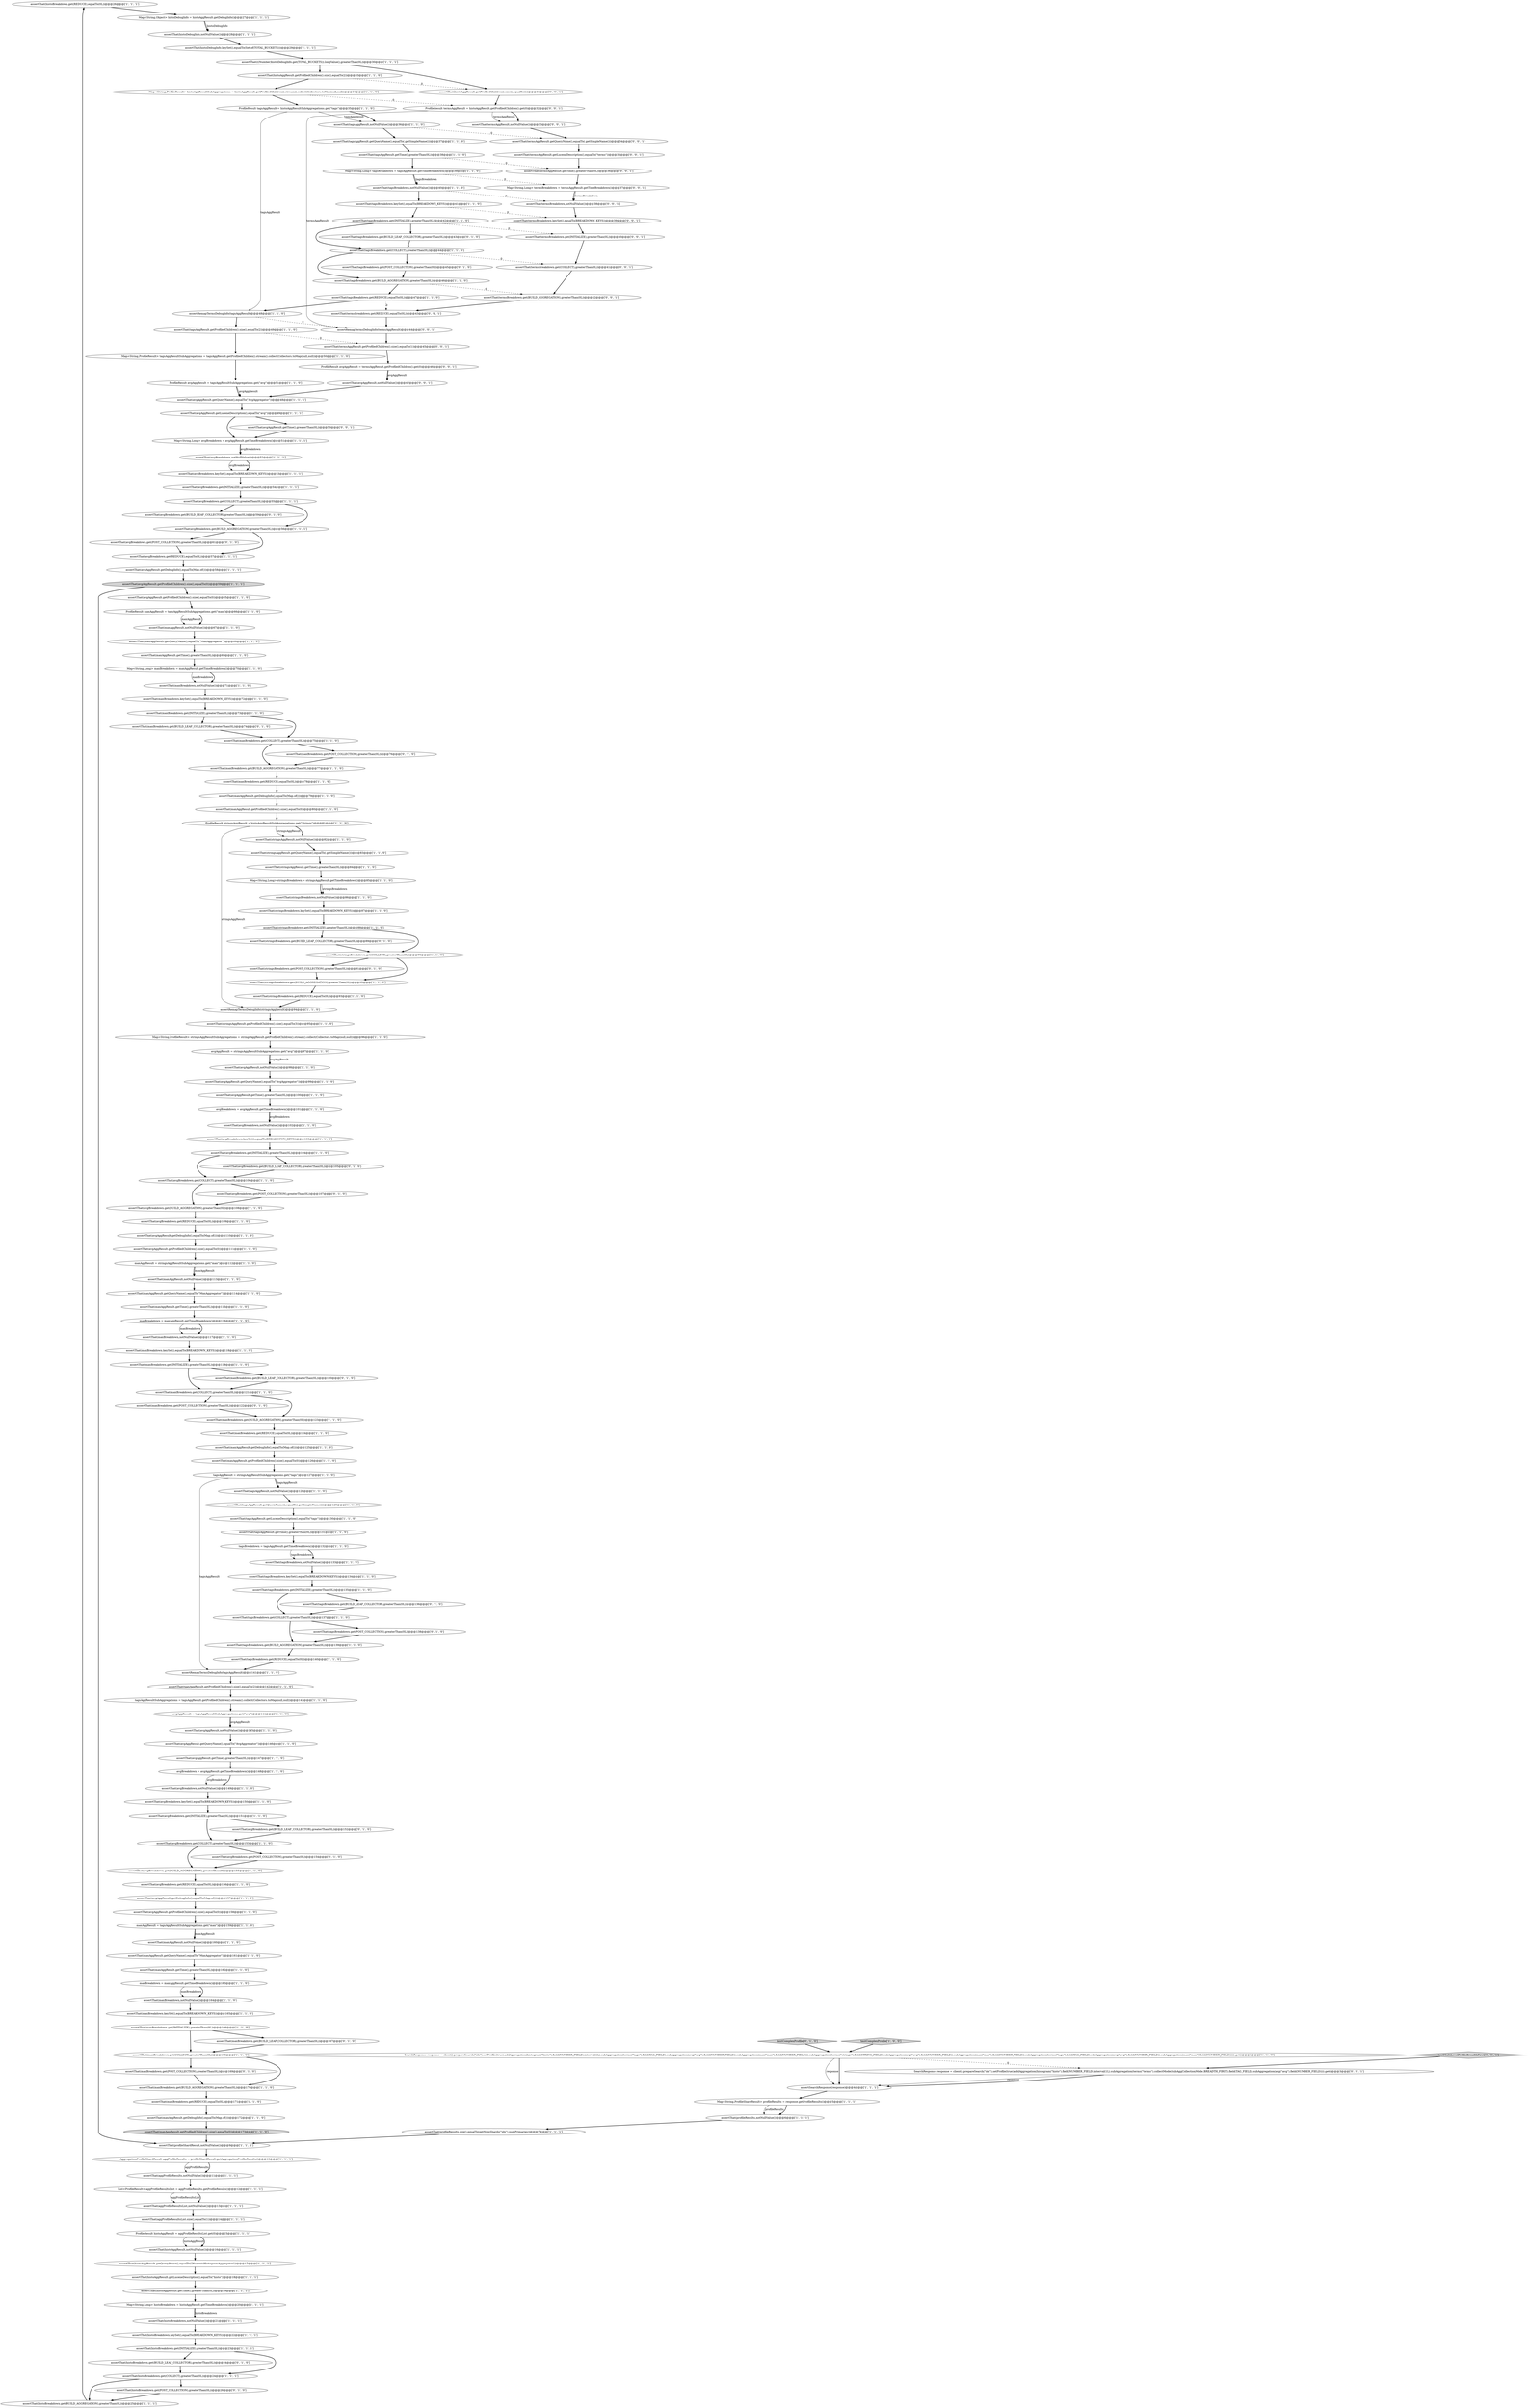 digraph {
63 [style = filled, label = "assertThat(histoBreakdown.get(REDUCE),equalTo(0L))@@@26@@@['1', '1', '1']", fillcolor = white, shape = ellipse image = "AAA0AAABBB1BBB"];
152 [style = filled, label = "assertThat(avgBreakdown.get(BUILD_LEAF_COLLECTOR),greaterThan(0L))@@@59@@@['0', '1', '0']", fillcolor = white, shape = ellipse image = "AAA1AAABBB2BBB"];
180 [style = filled, label = "testMultiLevelProfileBreadthFirst['0', '0', '1']", fillcolor = lightgray, shape = diamond image = "AAA0AAABBB3BBB"];
166 [style = filled, label = "assertThat(avgBreakdown.get(POST_COLLECTION),greaterThan(0L))@@@107@@@['0', '1', '0']", fillcolor = white, shape = ellipse image = "AAA1AAABBB2BBB"];
153 [style = filled, label = "assertThat(maxBreakdown.get(BUILD_LEAF_COLLECTOR),greaterThan(0L))@@@167@@@['0', '1', '0']", fillcolor = white, shape = ellipse image = "AAA1AAABBB2BBB"];
141 [style = filled, label = "assertThat(tagsBreakdown.get(INITIALIZE),greaterThan(0L))@@@42@@@['1', '1', '0']", fillcolor = white, shape = ellipse image = "AAA0AAABBB1BBB"];
133 [style = filled, label = "assertThat(tagsAggResult.getTime(),greaterThan(0L))@@@131@@@['1', '1', '0']", fillcolor = white, shape = ellipse image = "AAA0AAABBB1BBB"];
34 [style = filled, label = "assertThat(aggProfileResultsList.size(),equalTo(1))@@@14@@@['1', '1', '1']", fillcolor = white, shape = ellipse image = "AAA0AAABBB1BBB"];
47 [style = filled, label = "assertThat(maxBreakdown.get(COLLECT),greaterThan(0L))@@@121@@@['1', '1', '0']", fillcolor = white, shape = ellipse image = "AAA0AAABBB1BBB"];
167 [style = filled, label = "assertThat(avgBreakdown.get(BUILD_LEAF_COLLECTOR),greaterThan(0L))@@@105@@@['0', '1', '0']", fillcolor = white, shape = ellipse image = "AAA1AAABBB2BBB"];
170 [style = filled, label = "assertThat(tagsBreakdown.get(BUILD_LEAF_COLLECTOR),greaterThan(0L))@@@43@@@['0', '1', '0']", fillcolor = white, shape = ellipse image = "AAA1AAABBB2BBB"];
148 [style = filled, label = "maxBreakdown = maxAggResult.getTimeBreakdown()@@@163@@@['1', '1', '0']", fillcolor = white, shape = ellipse image = "AAA0AAABBB1BBB"];
76 [style = filled, label = "assertThat(maxAggResult.getDebugInfo(),equalTo(Map.of()))@@@79@@@['1', '1', '0']", fillcolor = white, shape = ellipse image = "AAA0AAABBB1BBB"];
191 [style = filled, label = "SearchResponse response = client().prepareSearch(\"idx\").setProfile(true).addAggregation(histogram(\"histo\").field(NUMBER_FIELD).interval(1L).subAggregation(terms(\"terms\").collectMode(SubAggCollectionMode.BREADTH_FIRST).field(TAG_FIELD).subAggregation(avg(\"avg\").field(NUMBER_FIELD)))).get()@@@3@@@['0', '0', '1']", fillcolor = white, shape = ellipse image = "AAA0AAABBB3BBB"];
87 [style = filled, label = "assertThat(avgBreakdown.keySet(),equalTo(BREAKDOWN_KEYS))@@@103@@@['1', '1', '0']", fillcolor = white, shape = ellipse image = "AAA0AAABBB1BBB"];
150 [style = filled, label = "assertThat(histoAggResult.getLuceneDescription(),equalTo(\"histo\"))@@@18@@@['1', '1', '1']", fillcolor = white, shape = ellipse image = "AAA0AAABBB1BBB"];
27 [style = filled, label = "assertThat(maxBreakdown.get(INITIALIZE),greaterThan(0L))@@@166@@@['1', '1', '0']", fillcolor = white, shape = ellipse image = "AAA0AAABBB1BBB"];
32 [style = filled, label = "assertThat(histoAggResult.getTime(),greaterThan(0L))@@@19@@@['1', '1', '1']", fillcolor = white, shape = ellipse image = "AAA0AAABBB1BBB"];
155 [style = filled, label = "assertThat(avgBreakdown.get(POST_COLLECTION),greaterThan(0L))@@@154@@@['0', '1', '0']", fillcolor = white, shape = ellipse image = "AAA1AAABBB2BBB"];
154 [style = filled, label = "assertThat(maxBreakdown.get(BUILD_LEAF_COLLECTOR),greaterThan(0L))@@@120@@@['0', '1', '0']", fillcolor = white, shape = ellipse image = "AAA1AAABBB2BBB"];
145 [style = filled, label = "tagsBreakdown = tagsAggResult.getTimeBreakdown()@@@132@@@['1', '1', '0']", fillcolor = white, shape = ellipse image = "AAA0AAABBB1BBB"];
2 [style = filled, label = "assertThat(tagsBreakdown.get(REDUCE),equalTo(0L))@@@47@@@['1', '1', '0']", fillcolor = white, shape = ellipse image = "AAA0AAABBB1BBB"];
84 [style = filled, label = "assertThat(histoBreakdown,notNullValue())@@@21@@@['1', '1', '1']", fillcolor = white, shape = ellipse image = "AAA0AAABBB1BBB"];
52 [style = filled, label = "assertThat(avgAggResult,notNullValue())@@@145@@@['1', '1', '0']", fillcolor = white, shape = ellipse image = "AAA0AAABBB1BBB"];
105 [style = filled, label = "assertThat(avgAggResult.getQueryName(),equalTo(\"AvgAggregator\"))@@@146@@@['1', '1', '0']", fillcolor = white, shape = ellipse image = "AAA0AAABBB1BBB"];
157 [style = filled, label = "assertThat(maxBreakdown.get(POST_COLLECTION),greaterThan(0L))@@@122@@@['0', '1', '0']", fillcolor = white, shape = ellipse image = "AAA1AAABBB2BBB"];
159 [style = filled, label = "assertThat(stringsBreakdown.get(POST_COLLECTION),greaterThan(0L))@@@91@@@['0', '1', '0']", fillcolor = white, shape = ellipse image = "AAA1AAABBB2BBB"];
41 [style = filled, label = "assertThat(tagsAggResult.getQueryName(),equalTo(.getSimpleName()))@@@37@@@['1', '1', '0']", fillcolor = white, shape = ellipse image = "AAA0AAABBB1BBB"];
11 [style = filled, label = "assertThat(tagsBreakdown.get(COLLECT),greaterThan(0L))@@@44@@@['1', '1', '0']", fillcolor = white, shape = ellipse image = "AAA0AAABBB1BBB"];
16 [style = filled, label = "assertThat(tagsAggResult.getProfiledChildren().size(),equalTo(2))@@@142@@@['1', '1', '0']", fillcolor = white, shape = ellipse image = "AAA0AAABBB1BBB"];
9 [style = filled, label = "assertThat(stringsAggResult,notNullValue())@@@82@@@['1', '1', '0']", fillcolor = white, shape = ellipse image = "AAA0AAABBB1BBB"];
30 [style = filled, label = "assertThat(maxBreakdown.get(BUILD_AGGREGATION),greaterThan(0L))@@@170@@@['1', '1', '0']", fillcolor = white, shape = ellipse image = "AAA0AAABBB1BBB"];
127 [style = filled, label = "assertThat(maxAggResult.getDebugInfo(),equalTo(Map.of()))@@@125@@@['1', '1', '0']", fillcolor = white, shape = ellipse image = "AAA0AAABBB1BBB"];
93 [style = filled, label = "assertThat(histoBreakdown.get(BUILD_AGGREGATION),greaterThan(0L))@@@25@@@['1', '1', '1']", fillcolor = white, shape = ellipse image = "AAA0AAABBB1BBB"];
46 [style = filled, label = "assertSearchResponse(response)@@@4@@@['1', '1', '1']", fillcolor = white, shape = ellipse image = "AAA0AAABBB1BBB"];
64 [style = filled, label = "assertThat(avgAggResult.getQueryName(),equalTo(\"AvgAggregator\"))@@@48@@@['1', '1', '1']", fillcolor = white, shape = ellipse image = "AAA0AAABBB1BBB"];
65 [style = filled, label = "assertThat(avgBreakdown,notNullValue())@@@52@@@['1', '1', '1']", fillcolor = white, shape = ellipse image = "AAA0AAABBB1BBB"];
82 [style = filled, label = "assertThat(maxBreakdown.get(INITIALIZE),greaterThan(0L))@@@119@@@['1', '1', '0']", fillcolor = white, shape = ellipse image = "AAA0AAABBB1BBB"];
78 [style = filled, label = "assertThat(avgBreakdown.get(REDUCE),equalTo(0L))@@@57@@@['1', '1', '1']", fillcolor = white, shape = ellipse image = "AAA0AAABBB1BBB"];
98 [style = filled, label = "assertThat(stringsBreakdown.keySet(),equalTo(BREAKDOWN_KEYS))@@@87@@@['1', '1', '0']", fillcolor = white, shape = ellipse image = "AAA0AAABBB1BBB"];
44 [style = filled, label = "Map<String,Long> avgBreakdown = avgAggResult.getTimeBreakdown()@@@51@@@['1', '1', '1']", fillcolor = white, shape = ellipse image = "AAA0AAABBB1BBB"];
86 [style = filled, label = "tagsAggResult = stringsAggResultSubAggregations.get(\"tags\")@@@127@@@['1', '1', '0']", fillcolor = white, shape = ellipse image = "AAA0AAABBB1BBB"];
7 [style = filled, label = "assertThat(stringsAggResult.getProfiledChildren().size(),equalTo(3))@@@95@@@['1', '1', '0']", fillcolor = white, shape = ellipse image = "AAA0AAABBB1BBB"];
176 [style = filled, label = "assertThat(termsAggResult.getQueryName(),equalTo(.getSimpleName()))@@@34@@@['0', '0', '1']", fillcolor = white, shape = ellipse image = "AAA0AAABBB3BBB"];
8 [style = filled, label = "ProfileResult maxAggResult = tagsAggResultSubAggregations.get(\"max\")@@@66@@@['1', '1', '0']", fillcolor = white, shape = ellipse image = "AAA0AAABBB1BBB"];
31 [style = filled, label = "assertThat(tagsAggResult.getProfiledChildren().size(),equalTo(2))@@@49@@@['1', '1', '0']", fillcolor = white, shape = ellipse image = "AAA0AAABBB1BBB"];
188 [style = filled, label = "assertThat(termsAggResult.getTime(),greaterThan(0L))@@@36@@@['0', '0', '1']", fillcolor = white, shape = ellipse image = "AAA0AAABBB3BBB"];
89 [style = filled, label = "assertThat(avgBreakdown.get(COLLECT),greaterThan(0L))@@@106@@@['1', '1', '0']", fillcolor = white, shape = ellipse image = "AAA0AAABBB1BBB"];
175 [style = filled, label = "assertThat(termsBreakdown,notNullValue())@@@38@@@['0', '0', '1']", fillcolor = white, shape = ellipse image = "AAA0AAABBB3BBB"];
85 [style = filled, label = "assertThat(maxBreakdown.keySet(),equalTo(BREAKDOWN_KEYS))@@@118@@@['1', '1', '0']", fillcolor = white, shape = ellipse image = "AAA0AAABBB1BBB"];
124 [style = filled, label = "assertThat(avgBreakdown.get(INITIALIZE),greaterThan(0L))@@@54@@@['1', '1', '1']", fillcolor = white, shape = ellipse image = "AAA0AAABBB1BBB"];
171 [style = filled, label = "assertThat(maxBreakdown.get(POST_COLLECTION),greaterThan(0L))@@@76@@@['0', '1', '0']", fillcolor = white, shape = ellipse image = "AAA1AAABBB2BBB"];
112 [style = filled, label = "maxBreakdown = maxAggResult.getTimeBreakdown()@@@116@@@['1', '1', '0']", fillcolor = white, shape = ellipse image = "AAA0AAABBB1BBB"];
20 [style = filled, label = "assertThat(avgBreakdown.get(COLLECT),greaterThan(0L))@@@153@@@['1', '1', '0']", fillcolor = white, shape = ellipse image = "AAA0AAABBB1BBB"];
107 [style = filled, label = "assertThat(avgAggResult.getProfiledChildren().size(),equalTo(0))@@@111@@@['1', '1', '0']", fillcolor = white, shape = ellipse image = "AAA0AAABBB1BBB"];
35 [style = filled, label = "Map<String,Long> histoBreakdown = histoAggResult.getTimeBreakdown()@@@20@@@['1', '1', '1']", fillcolor = white, shape = ellipse image = "AAA0AAABBB1BBB"];
68 [style = filled, label = "assertThat(tagsBreakdown.get(INITIALIZE),greaterThan(0L))@@@135@@@['1', '1', '0']", fillcolor = white, shape = ellipse image = "AAA0AAABBB1BBB"];
104 [style = filled, label = "assertThat(tagsBreakdown.get(COLLECT),greaterThan(0L))@@@137@@@['1', '1', '0']", fillcolor = white, shape = ellipse image = "AAA0AAABBB1BBB"];
134 [style = filled, label = "assertThat(avgBreakdown.keySet(),equalTo(BREAKDOWN_KEYS))@@@53@@@['1', '1', '1']", fillcolor = white, shape = ellipse image = "AAA0AAABBB1BBB"];
135 [style = filled, label = "assertThat(tagsBreakdown.keySet(),equalTo(BREAKDOWN_KEYS))@@@134@@@['1', '1', '0']", fillcolor = white, shape = ellipse image = "AAA0AAABBB1BBB"];
60 [style = filled, label = "assertThat(stringsBreakdown,notNullValue())@@@86@@@['1', '1', '0']", fillcolor = white, shape = ellipse image = "AAA0AAABBB1BBB"];
160 [style = filled, label = "assertThat(avgBreakdown.get(POST_COLLECTION),greaterThan(0L))@@@61@@@['0', '1', '0']", fillcolor = white, shape = ellipse image = "AAA1AAABBB2BBB"];
43 [style = filled, label = "assertThat(stringsBreakdown.get(REDUCE),equalTo(0L))@@@93@@@['1', '1', '0']", fillcolor = white, shape = ellipse image = "AAA0AAABBB1BBB"];
0 [style = filled, label = "assertThat(maxBreakdown.get(BUILD_AGGREGATION),greaterThan(0L))@@@77@@@['1', '1', '0']", fillcolor = white, shape = ellipse image = "AAA0AAABBB1BBB"];
165 [style = filled, label = "testComplexProfile['0', '1', '0']", fillcolor = lightgray, shape = diamond image = "AAA0AAABBB2BBB"];
97 [style = filled, label = "assertThat(histoDebugInfo,notNullValue())@@@28@@@['1', '1', '1']", fillcolor = white, shape = ellipse image = "AAA0AAABBB1BBB"];
71 [style = filled, label = "assertThat(histoBreakdown.get(COLLECT),greaterThan(0L))@@@24@@@['1', '1', '1']", fillcolor = white, shape = ellipse image = "AAA0AAABBB1BBB"];
72 [style = filled, label = "assertThat(tagsAggResult.getTime(),greaterThan(0L))@@@38@@@['1', '1', '0']", fillcolor = white, shape = ellipse image = "AAA0AAABBB1BBB"];
161 [style = filled, label = "assertThat(stringsBreakdown.get(BUILD_LEAF_COLLECTOR),greaterThan(0L))@@@89@@@['0', '1', '0']", fillcolor = white, shape = ellipse image = "AAA1AAABBB2BBB"];
29 [style = filled, label = "assertThat(avgAggResult.getLuceneDescription(),equalTo(\"avg\"))@@@49@@@['1', '1', '1']", fillcolor = white, shape = ellipse image = "AAA0AAABBB1BBB"];
132 [style = filled, label = "assertThat(tagsAggResult,notNullValue())@@@128@@@['1', '1', '0']", fillcolor = white, shape = ellipse image = "AAA0AAABBB1BBB"];
174 [style = filled, label = "assertThat(termsAggResult.getProfiledChildren().size(),equalTo(1))@@@45@@@['0', '0', '1']", fillcolor = white, shape = ellipse image = "AAA0AAABBB3BBB"];
119 [style = filled, label = "assertThat(maxBreakdown.get(REDUCE),equalTo(0L))@@@124@@@['1', '1', '0']", fillcolor = white, shape = ellipse image = "AAA0AAABBB1BBB"];
147 [style = filled, label = "assertThat(avgAggResult.getProfiledChildren().size(),equalTo(0))@@@158@@@['1', '1', '0']", fillcolor = white, shape = ellipse image = "AAA0AAABBB1BBB"];
99 [style = filled, label = "assertThat(maxAggResult.getTime(),greaterThan(0L))@@@115@@@['1', '1', '0']", fillcolor = white, shape = ellipse image = "AAA0AAABBB1BBB"];
140 [style = filled, label = "assertThat(maxAggResult.getProfiledChildren().size(),equalTo(0))@@@173@@@['1', '1', '0']", fillcolor = lightgray, shape = ellipse image = "AAA0AAABBB1BBB"];
122 [style = filled, label = "assertThat(maxBreakdown.get(COLLECT),greaterThan(0L))@@@75@@@['1', '1', '0']", fillcolor = white, shape = ellipse image = "AAA0AAABBB1BBB"];
158 [style = filled, label = "assertThat(tagsBreakdown.get(POST_COLLECTION),greaterThan(0L))@@@138@@@['0', '1', '0']", fillcolor = white, shape = ellipse image = "AAA1AAABBB2BBB"];
109 [style = filled, label = "assertThat(maxBreakdown.get(COLLECT),greaterThan(0L))@@@168@@@['1', '1', '0']", fillcolor = white, shape = ellipse image = "AAA0AAABBB1BBB"];
113 [style = filled, label = "assertThat(tagsAggResult.getQueryName(),equalTo(.getSimpleName()))@@@129@@@['1', '1', '0']", fillcolor = white, shape = ellipse image = "AAA0AAABBB1BBB"];
182 [style = filled, label = "assertThat(histoAggResult.getProfiledChildren().size(),equalTo(1))@@@31@@@['0', '0', '1']", fillcolor = white, shape = ellipse image = "AAA0AAABBB3BBB"];
55 [style = filled, label = "assertThat(profileResults,notNullValue())@@@6@@@['1', '1', '1']", fillcolor = white, shape = ellipse image = "AAA0AAABBB1BBB"];
79 [style = filled, label = "Map<String,ProfileShardResult> profileResults = response.getProfileResults()@@@5@@@['1', '1', '1']", fillcolor = white, shape = ellipse image = "AAA0AAABBB1BBB"];
115 [style = filled, label = "testComplexProfile['1', '0', '0']", fillcolor = lightgray, shape = diamond image = "AAA0AAABBB1BBB"];
151 [style = filled, label = "assertThat(histoBreakdown.get(BUILD_LEAF_COLLECTOR),greaterThan(0L))@@@24@@@['0', '1', '0']", fillcolor = white, shape = ellipse image = "AAA1AAABBB2BBB"];
185 [style = filled, label = "assertThat(termsAggResult,notNullValue())@@@33@@@['0', '0', '1']", fillcolor = white, shape = ellipse image = "AAA0AAABBB3BBB"];
173 [style = filled, label = "assertThat(avgAggResult.getTime(),greaterThan(0L))@@@50@@@['0', '0', '1']", fillcolor = white, shape = ellipse image = "AAA0AAABBB3BBB"];
168 [style = filled, label = "assertThat(avgBreakdown.get(BUILD_LEAF_COLLECTOR),greaterThan(0L))@@@152@@@['0', '1', '0']", fillcolor = white, shape = ellipse image = "AAA1AAABBB2BBB"];
45 [style = filled, label = "assertThat(maxBreakdown.get(BUILD_AGGREGATION),greaterThan(0L))@@@123@@@['1', '1', '0']", fillcolor = white, shape = ellipse image = "AAA0AAABBB1BBB"];
17 [style = filled, label = "assertThat(stringsAggResult.getTime(),greaterThan(0L))@@@84@@@['1', '1', '0']", fillcolor = white, shape = ellipse image = "AAA0AAABBB1BBB"];
137 [style = filled, label = "assertThat(histoBreakdown.get(INITIALIZE),greaterThan(0L))@@@23@@@['1', '1', '1']", fillcolor = white, shape = ellipse image = "AAA0AAABBB1BBB"];
138 [style = filled, label = "assertThat(maxBreakdown,notNullValue())@@@71@@@['1', '1', '0']", fillcolor = white, shape = ellipse image = "AAA0AAABBB1BBB"];
81 [style = filled, label = "assertThat(avgBreakdown.keySet(),equalTo(BREAKDOWN_KEYS))@@@150@@@['1', '1', '0']", fillcolor = white, shape = ellipse image = "AAA0AAABBB1BBB"];
26 [style = filled, label = "Map<String,Long> maxBreakdown = maxAggResult.getTimeBreakdown()@@@70@@@['1', '1', '0']", fillcolor = white, shape = ellipse image = "AAA0AAABBB1BBB"];
102 [style = filled, label = "avgBreakdown = avgAggResult.getTimeBreakdown()@@@101@@@['1', '1', '0']", fillcolor = white, shape = ellipse image = "AAA0AAABBB1BBB"];
39 [style = filled, label = "Map<String,ProfileResult> histoAggResultSubAggregations = histoAggResult.getProfiledChildren().stream().collect(Collectors.toMap(null,null))@@@34@@@['1', '1', '0']", fillcolor = white, shape = ellipse image = "AAA0AAABBB1BBB"];
23 [style = filled, label = "assertThat(tagsBreakdown.get(REDUCE),equalTo(0L))@@@140@@@['1', '1', '0']", fillcolor = white, shape = ellipse image = "AAA0AAABBB1BBB"];
111 [style = filled, label = "assertThat(maxAggResult,notNullValue())@@@67@@@['1', '1', '0']", fillcolor = white, shape = ellipse image = "AAA0AAABBB1BBB"];
15 [style = filled, label = "assertThat(avgBreakdown.get(INITIALIZE),greaterThan(0L))@@@104@@@['1', '1', '0']", fillcolor = white, shape = ellipse image = "AAA0AAABBB1BBB"];
114 [style = filled, label = "assertThat(maxAggResult.getQueryName(),equalTo(\"MaxAggregator\"))@@@114@@@['1', '1', '0']", fillcolor = white, shape = ellipse image = "AAA0AAABBB1BBB"];
80 [style = filled, label = "assertThat(maxBreakdown.get(REDUCE),equalTo(0L))@@@78@@@['1', '1', '0']", fillcolor = white, shape = ellipse image = "AAA0AAABBB1BBB"];
186 [style = filled, label = "Map<String,Long> termsBreakdown = termsAggResult.getTimeBreakdown()@@@37@@@['0', '0', '1']", fillcolor = white, shape = ellipse image = "AAA0AAABBB3BBB"];
38 [style = filled, label = "Map<String,Long> stringsBreakdown = stringsAggResult.getTimeBreakdown()@@@85@@@['1', '1', '0']", fillcolor = white, shape = ellipse image = "AAA0AAABBB1BBB"];
53 [style = filled, label = "assertThat(stringsBreakdown.get(BUILD_AGGREGATION),greaterThan(0L))@@@92@@@['1', '1', '0']", fillcolor = white, shape = ellipse image = "AAA0AAABBB1BBB"];
92 [style = filled, label = "assertThat(avgBreakdown.get(BUILD_AGGREGATION),greaterThan(0L))@@@108@@@['1', '1', '0']", fillcolor = white, shape = ellipse image = "AAA0AAABBB1BBB"];
177 [style = filled, label = "assertThat(termsBreakdown.get(COLLECT),greaterThan(0L))@@@41@@@['0', '0', '1']", fillcolor = white, shape = ellipse image = "AAA0AAABBB3BBB"];
179 [style = filled, label = "assertThat(termsBreakdown.keySet(),equalTo(BREAKDOWN_KEYS))@@@39@@@['0', '0', '1']", fillcolor = white, shape = ellipse image = "AAA0AAABBB3BBB"];
156 [style = filled, label = "assertThat(tagsBreakdown.get(POST_COLLECTION),greaterThan(0L))@@@45@@@['0', '1', '0']", fillcolor = white, shape = ellipse image = "AAA1AAABBB2BBB"];
96 [style = filled, label = "assertThat(stringsBreakdown.get(INITIALIZE),greaterThan(0L))@@@88@@@['1', '1', '0']", fillcolor = white, shape = ellipse image = "AAA0AAABBB1BBB"];
3 [style = filled, label = "assertThat(avgAggResult,notNullValue())@@@98@@@['1', '1', '0']", fillcolor = white, shape = ellipse image = "AAA0AAABBB1BBB"];
10 [style = filled, label = "assertThat(avgBreakdown.get(REDUCE),equalTo(0L))@@@156@@@['1', '1', '0']", fillcolor = white, shape = ellipse image = "AAA0AAABBB1BBB"];
184 [style = filled, label = "assertThat(avgAggResult,notNullValue())@@@47@@@['0', '0', '1']", fillcolor = white, shape = ellipse image = "AAA0AAABBB3BBB"];
40 [style = filled, label = "List<ProfileResult> aggProfileResultsList = aggProfileResults.getProfileResults()@@@12@@@['1', '1', '1']", fillcolor = white, shape = ellipse image = "AAA0AAABBB1BBB"];
88 [style = filled, label = "assertThat(avgAggResult.getTime(),greaterThan(0L))@@@147@@@['1', '1', '0']", fillcolor = white, shape = ellipse image = "AAA0AAABBB1BBB"];
123 [style = filled, label = "maxAggResult = tagsAggResultSubAggregations.get(\"max\")@@@159@@@['1', '1', '0']", fillcolor = white, shape = ellipse image = "AAA0AAABBB1BBB"];
61 [style = filled, label = "avgBreakdown = avgAggResult.getTimeBreakdown()@@@148@@@['1', '1', '0']", fillcolor = white, shape = ellipse image = "AAA0AAABBB1BBB"];
5 [style = filled, label = "Map<String,ProfileResult> tagsAggResultSubAggregations = tagsAggResult.getProfiledChildren().stream().collect(Collectors.toMap(null,null))@@@50@@@['1', '1', '0']", fillcolor = white, shape = ellipse image = "AAA0AAABBB1BBB"];
49 [style = filled, label = "assertThat(maxAggResult,notNullValue())@@@113@@@['1', '1', '0']", fillcolor = white, shape = ellipse image = "AAA0AAABBB1BBB"];
108 [style = filled, label = "ProfileResult tagsAggResult = histoAggResultSubAggregations.get(\"tags\")@@@35@@@['1', '1', '0']", fillcolor = white, shape = ellipse image = "AAA0AAABBB1BBB"];
94 [style = filled, label = "assertThat(avgAggResult.getQueryName(),equalTo(\"AvgAggregator\"))@@@99@@@['1', '1', '0']", fillcolor = white, shape = ellipse image = "AAA0AAABBB1BBB"];
25 [style = filled, label = "assertThat(tagsBreakdown.keySet(),equalTo(BREAKDOWN_KEYS))@@@41@@@['1', '1', '0']", fillcolor = white, shape = ellipse image = "AAA0AAABBB1BBB"];
70 [style = filled, label = "avgAggResult = stringsAggResultSubAggregations.get(\"avg\")@@@97@@@['1', '1', '0']", fillcolor = white, shape = ellipse image = "AAA0AAABBB1BBB"];
118 [style = filled, label = "assertThat(stringsBreakdown.get(COLLECT),greaterThan(0L))@@@90@@@['1', '1', '0']", fillcolor = white, shape = ellipse image = "AAA0AAABBB1BBB"];
22 [style = filled, label = "avgAggResult = tagsAggResultSubAggregations.get(\"avg\")@@@144@@@['1', '1', '0']", fillcolor = white, shape = ellipse image = "AAA0AAABBB1BBB"];
172 [style = filled, label = "ProfileResult termsAggResult = histoAggResult.getProfiledChildren().get(0)@@@32@@@['0', '0', '1']", fillcolor = white, shape = ellipse image = "AAA0AAABBB3BBB"];
48 [style = filled, label = "assertThat(maxAggResult.getQueryName(),equalTo(\"MaxAggregator\"))@@@68@@@['1', '1', '0']", fillcolor = white, shape = ellipse image = "AAA0AAABBB1BBB"];
121 [style = filled, label = "ProfileResult avgAggResult = tagsAggResultSubAggregations.get(\"avg\")@@@51@@@['1', '1', '0']", fillcolor = white, shape = ellipse image = "AAA0AAABBB1BBB"];
24 [style = filled, label = "assertThat(maxAggResult,notNullValue())@@@160@@@['1', '1', '0']", fillcolor = white, shape = ellipse image = "AAA0AAABBB1BBB"];
126 [style = filled, label = "assertThat(maxBreakdown.get(REDUCE),equalTo(0L))@@@171@@@['1', '1', '0']", fillcolor = white, shape = ellipse image = "AAA0AAABBB1BBB"];
18 [style = filled, label = "assertThat(avgAggResult.getDebugInfo(),equalTo(Map.of()))@@@58@@@['1', '1', '1']", fillcolor = white, shape = ellipse image = "AAA0AAABBB1BBB"];
131 [style = filled, label = "assertThat(avgAggResult.getProfiledChildren().size(),equalTo(0))@@@65@@@['1', '1', '0']", fillcolor = white, shape = ellipse image = "AAA0AAABBB1BBB"];
58 [style = filled, label = "tagsAggResultSubAggregations = tagsAggResult.getProfiledChildren().stream().collect(Collectors.toMap(null,null))@@@143@@@['1', '1', '0']", fillcolor = white, shape = ellipse image = "AAA0AAABBB1BBB"];
136 [style = filled, label = "assertThat(avgBreakdown.get(INITIALIZE),greaterThan(0L))@@@151@@@['1', '1', '0']", fillcolor = white, shape = ellipse image = "AAA0AAABBB1BBB"];
143 [style = filled, label = "assertThat(tagsBreakdown.get(BUILD_AGGREGATION),greaterThan(0L))@@@46@@@['1', '1', '0']", fillcolor = white, shape = ellipse image = "AAA0AAABBB1BBB"];
36 [style = filled, label = "assertThat(histoBreakdown.keySet(),equalTo(BREAKDOWN_KEYS))@@@22@@@['1', '1', '1']", fillcolor = white, shape = ellipse image = "AAA0AAABBB1BBB"];
146 [style = filled, label = "assertThat(avgBreakdown.get(REDUCE),equalTo(0L))@@@109@@@['1', '1', '0']", fillcolor = white, shape = ellipse image = "AAA0AAABBB1BBB"];
149 [style = filled, label = "assertThat(maxAggResult.getProfiledChildren().size(),equalTo(0))@@@126@@@['1', '1', '0']", fillcolor = white, shape = ellipse image = "AAA0AAABBB1BBB"];
6 [style = filled, label = "assertThat(maxAggResult.getTime(),greaterThan(0L))@@@162@@@['1', '1', '0']", fillcolor = white, shape = ellipse image = "AAA0AAABBB1BBB"];
103 [style = filled, label = "assertRemapTermsDebugInfo(tagsAggResult)@@@48@@@['1', '1', '0']", fillcolor = white, shape = ellipse image = "AAA0AAABBB1BBB"];
139 [style = filled, label = "ProfileResult stringsAggResult = histoAggResultSubAggregations.get(\"strings\")@@@81@@@['1', '1', '0']", fillcolor = white, shape = ellipse image = "AAA0AAABBB1BBB"];
190 [style = filled, label = "assertThat(termsBreakdown.get(REDUCE),equalTo(0L))@@@43@@@['0', '0', '1']", fillcolor = white, shape = ellipse image = "AAA0AAABBB3BBB"];
75 [style = filled, label = "assertThat(profileResults.size(),equalTo(getNumShards(\"idx\").numPrimaries))@@@7@@@['1', '1', '1']", fillcolor = white, shape = ellipse image = "AAA0AAABBB1BBB"];
164 [style = filled, label = "assertThat(histoBreakdown.get(POST_COLLECTION),greaterThan(0L))@@@26@@@['0', '1', '0']", fillcolor = white, shape = ellipse image = "AAA1AAABBB2BBB"];
67 [style = filled, label = "assertThat(histoAggResult.getProfiledChildren().size(),equalTo(2))@@@33@@@['1', '1', '0']", fillcolor = white, shape = ellipse image = "AAA0AAABBB1BBB"];
69 [style = filled, label = "assertThat(maxBreakdown.keySet(),equalTo(BREAKDOWN_KEYS))@@@72@@@['1', '1', '0']", fillcolor = white, shape = ellipse image = "AAA0AAABBB1BBB"];
14 [style = filled, label = "assertThat(((Number)histoDebugInfo.get(TOTAL_BUCKETS)).longValue(),greaterThan(0L))@@@30@@@['1', '1', '1']", fillcolor = white, shape = ellipse image = "AAA0AAABBB1BBB"];
50 [style = filled, label = "assertThat(maxBreakdown.keySet(),equalTo(BREAKDOWN_KEYS))@@@165@@@['1', '1', '0']", fillcolor = white, shape = ellipse image = "AAA0AAABBB1BBB"];
12 [style = filled, label = "assertThat(histoDebugInfo.keySet(),equalTo(Set.of(TOTAL_BUCKETS)))@@@29@@@['1', '1', '1']", fillcolor = white, shape = ellipse image = "AAA0AAABBB1BBB"];
90 [style = filled, label = "assertThat(tagsBreakdown.get(BUILD_AGGREGATION),greaterThan(0L))@@@139@@@['1', '1', '0']", fillcolor = white, shape = ellipse image = "AAA0AAABBB1BBB"];
183 [style = filled, label = "ProfileResult avgAggResult = termsAggResult.getProfiledChildren().get(0)@@@46@@@['0', '0', '1']", fillcolor = white, shape = ellipse image = "AAA0AAABBB3BBB"];
57 [style = filled, label = "maxAggResult = stringsAggResultSubAggregations.get(\"max\")@@@112@@@['1', '1', '0']", fillcolor = white, shape = ellipse image = "AAA0AAABBB1BBB"];
189 [style = filled, label = "assertThat(termsAggResult.getLuceneDescription(),equalTo(\"terms\"))@@@35@@@['0', '0', '1']", fillcolor = white, shape = ellipse image = "AAA0AAABBB3BBB"];
100 [style = filled, label = "assertThat(histoAggResult,notNullValue())@@@16@@@['1', '1', '1']", fillcolor = white, shape = ellipse image = "AAA0AAABBB1BBB"];
83 [style = filled, label = "assertThat(maxAggResult.getProfiledChildren().size(),equalTo(0))@@@80@@@['1', '1', '0']", fillcolor = white, shape = ellipse image = "AAA0AAABBB1BBB"];
59 [style = filled, label = "assertThat(maxBreakdown.get(INITIALIZE),greaterThan(0L))@@@73@@@['1', '1', '0']", fillcolor = white, shape = ellipse image = "AAA0AAABBB1BBB"];
162 [style = filled, label = "assertThat(maxBreakdown.get(POST_COLLECTION),greaterThan(0L))@@@169@@@['0', '1', '0']", fillcolor = white, shape = ellipse image = "AAA1AAABBB2BBB"];
19 [style = filled, label = "assertRemapTermsDebugInfo(stringsAggResult)@@@94@@@['1', '1', '0']", fillcolor = white, shape = ellipse image = "AAA0AAABBB1BBB"];
91 [style = filled, label = "assertThat(avgBreakdown,notNullValue())@@@102@@@['1', '1', '0']", fillcolor = white, shape = ellipse image = "AAA0AAABBB1BBB"];
66 [style = filled, label = "assertThat(maxAggResult.getDebugInfo(),equalTo(Map.of()))@@@172@@@['1', '1', '0']", fillcolor = white, shape = ellipse image = "AAA0AAABBB1BBB"];
187 [style = filled, label = "assertThat(termsBreakdown.get(INITIALIZE),greaterThan(0L))@@@40@@@['0', '0', '1']", fillcolor = white, shape = ellipse image = "AAA0AAABBB3BBB"];
163 [style = filled, label = "assertThat(tagsBreakdown.get(BUILD_LEAF_COLLECTOR),greaterThan(0L))@@@136@@@['0', '1', '0']", fillcolor = white, shape = ellipse image = "AAA1AAABBB2BBB"];
54 [style = filled, label = "SearchResponse response = client().prepareSearch(\"idx\").setProfile(true).addAggregation(histogram(\"histo\").field(NUMBER_FIELD).interval(1L).subAggregation(terms(\"tags\").field(TAG_FIELD).subAggregation(avg(\"avg\").field(NUMBER_FIELD)).subAggregation(max(\"max\").field(NUMBER_FIELD))).subAggregation(terms(\"strings\").field(STRING_FIELD).subAggregation(avg(\"avg\").field(NUMBER_FIELD)).subAggregation(max(\"max\").field(NUMBER_FIELD)).subAggregation(terms(\"tags\").field(TAG_FIELD).subAggregation(avg(\"avg\").field(NUMBER_FIELD)).subAggregation(max(\"max\").field(NUMBER_FIELD))))).get()@@@3@@@['1', '1', '0']", fillcolor = white, shape = ellipse image = "AAA0AAABBB1BBB"];
95 [style = filled, label = "assertThat(maxAggResult.getTime(),greaterThan(0L))@@@69@@@['1', '1', '0']", fillcolor = white, shape = ellipse image = "AAA0AAABBB1BBB"];
130 [style = filled, label = "assertThat(avgAggResult.getDebugInfo(),equalTo(Map.of()))@@@157@@@['1', '1', '0']", fillcolor = white, shape = ellipse image = "AAA0AAABBB1BBB"];
42 [style = filled, label = "assertThat(avgAggResult.getTime(),greaterThan(0L))@@@100@@@['1', '1', '0']", fillcolor = white, shape = ellipse image = "AAA0AAABBB1BBB"];
56 [style = filled, label = "assertThat(tagsBreakdown,notNullValue())@@@40@@@['1', '1', '0']", fillcolor = white, shape = ellipse image = "AAA0AAABBB1BBB"];
120 [style = filled, label = "assertThat(aggProfileResults,notNullValue())@@@11@@@['1', '1', '1']", fillcolor = white, shape = ellipse image = "AAA0AAABBB1BBB"];
1 [style = filled, label = "assertThat(profileShardResult,notNullValue())@@@9@@@['1', '1', '1']", fillcolor = white, shape = ellipse image = "AAA0AAABBB1BBB"];
178 [style = filled, label = "assertRemapTermsDebugInfo(termsAggResult)@@@44@@@['0', '0', '1']", fillcolor = white, shape = ellipse image = "AAA0AAABBB3BBB"];
142 [style = filled, label = "assertThat(maxBreakdown,notNullValue())@@@164@@@['1', '1', '0']", fillcolor = white, shape = ellipse image = "AAA0AAABBB1BBB"];
62 [style = filled, label = "assertThat(avgBreakdown.get(COLLECT),greaterThan(0L))@@@55@@@['1', '1', '1']", fillcolor = white, shape = ellipse image = "AAA0AAABBB1BBB"];
169 [style = filled, label = "assertThat(maxBreakdown.get(BUILD_LEAF_COLLECTOR),greaterThan(0L))@@@74@@@['0', '1', '0']", fillcolor = white, shape = ellipse image = "AAA1AAABBB2BBB"];
28 [style = filled, label = "assertRemapTermsDebugInfo(tagsAggResult)@@@141@@@['1', '1', '0']", fillcolor = white, shape = ellipse image = "AAA0AAABBB1BBB"];
144 [style = filled, label = "Map<String,ProfileResult> stringsAggResultSubAggregations = stringsAggResult.getProfiledChildren().stream().collect(Collectors.toMap(null,null))@@@96@@@['1', '1', '0']", fillcolor = white, shape = ellipse image = "AAA0AAABBB1BBB"];
13 [style = filled, label = "AggregationProfileShardResult aggProfileResults = profileShardResult.getAggregationProfileResults()@@@10@@@['1', '1', '1']", fillcolor = white, shape = ellipse image = "AAA0AAABBB1BBB"];
110 [style = filled, label = "assertThat(avgBreakdown.get(BUILD_AGGREGATION),greaterThan(0L))@@@155@@@['1', '1', '0']", fillcolor = white, shape = ellipse image = "AAA0AAABBB1BBB"];
77 [style = filled, label = "ProfileResult histoAggResult = aggProfileResultsList.get(0)@@@15@@@['1', '1', '1']", fillcolor = white, shape = ellipse image = "AAA0AAABBB1BBB"];
73 [style = filled, label = "assertThat(tagsAggResult.getLuceneDescription(),equalTo(\"tags\"))@@@130@@@['1', '1', '0']", fillcolor = white, shape = ellipse image = "AAA0AAABBB1BBB"];
37 [style = filled, label = "Map<String,Long> tagsBreakdown = tagsAggResult.getTimeBreakdown()@@@39@@@['1', '1', '0']", fillcolor = white, shape = ellipse image = "AAA0AAABBB1BBB"];
181 [style = filled, label = "assertThat(termsBreakdown.get(BUILD_AGGREGATION),greaterThan(0L))@@@42@@@['0', '0', '1']", fillcolor = white, shape = ellipse image = "AAA0AAABBB3BBB"];
117 [style = filled, label = "assertThat(avgBreakdown,notNullValue())@@@149@@@['1', '1', '0']", fillcolor = white, shape = ellipse image = "AAA0AAABBB1BBB"];
101 [style = filled, label = "assertThat(tagsBreakdown,notNullValue())@@@133@@@['1', '1', '0']", fillcolor = white, shape = ellipse image = "AAA0AAABBB1BBB"];
116 [style = filled, label = "Map<String,Object> histoDebugInfo = histoAggResult.getDebugInfo()@@@27@@@['1', '1', '1']", fillcolor = white, shape = ellipse image = "AAA0AAABBB1BBB"];
129 [style = filled, label = "assertThat(avgAggResult.getProfiledChildren().size(),equalTo(0))@@@59@@@['1', '1', '1']", fillcolor = lightgray, shape = ellipse image = "AAA0AAABBB1BBB"];
74 [style = filled, label = "assertThat(avgAggResult.getDebugInfo(),equalTo(Map.of()))@@@110@@@['1', '1', '0']", fillcolor = white, shape = ellipse image = "AAA0AAABBB1BBB"];
4 [style = filled, label = "assertThat(tagsAggResult,notNullValue())@@@36@@@['1', '1', '0']", fillcolor = white, shape = ellipse image = "AAA0AAABBB1BBB"];
51 [style = filled, label = "assertThat(stringsAggResult.getQueryName(),equalTo(.getSimpleName()))@@@83@@@['1', '1', '0']", fillcolor = white, shape = ellipse image = "AAA0AAABBB1BBB"];
125 [style = filled, label = "assertThat(histoAggResult.getQueryName(),equalTo(\"NumericHistogramAggregator\"))@@@17@@@['1', '1', '1']", fillcolor = white, shape = ellipse image = "AAA0AAABBB1BBB"];
33 [style = filled, label = "assertThat(maxAggResult.getQueryName(),equalTo(\"MaxAggregator\"))@@@161@@@['1', '1', '0']", fillcolor = white, shape = ellipse image = "AAA0AAABBB1BBB"];
106 [style = filled, label = "assertThat(aggProfileResultsList,notNullValue())@@@13@@@['1', '1', '1']", fillcolor = white, shape = ellipse image = "AAA0AAABBB1BBB"];
21 [style = filled, label = "assertThat(avgBreakdown.get(BUILD_AGGREGATION),greaterThan(0L))@@@56@@@['1', '1', '1']", fillcolor = white, shape = ellipse image = "AAA0AAABBB1BBB"];
128 [style = filled, label = "assertThat(maxBreakdown,notNullValue())@@@117@@@['1', '1', '0']", fillcolor = white, shape = ellipse image = "AAA0AAABBB1BBB"];
59->122 [style = bold, label=""];
21->160 [style = bold, label=""];
114->99 [style = bold, label=""];
58->22 [style = bold, label=""];
46->79 [style = bold, label=""];
82->154 [style = bold, label=""];
166->92 [style = bold, label=""];
77->100 [style = solid, label="histoAggResult"];
123->24 [style = solid, label="maxAggResult"];
28->16 [style = bold, label=""];
126->66 [style = bold, label=""];
118->159 [style = bold, label=""];
25->179 [style = dashed, label="0"];
24->33 [style = bold, label=""];
137->71 [style = bold, label=""];
9->51 [style = bold, label=""];
152->21 [style = bold, label=""];
36->137 [style = bold, label=""];
15->167 [style = bold, label=""];
179->187 [style = bold, label=""];
188->186 [style = bold, label=""];
142->50 [style = bold, label=""];
155->110 [style = bold, label=""];
87->15 [style = bold, label=""];
181->190 [style = bold, label=""];
56->25 [style = bold, label=""];
70->3 [style = solid, label="avgAggResult"];
15->89 [style = bold, label=""];
123->24 [style = bold, label=""];
109->162 [style = bold, label=""];
115->54 [style = bold, label=""];
8->111 [style = bold, label=""];
108->103 [style = solid, label="tagsAggResult"];
53->43 [style = bold, label=""];
150->32 [style = bold, label=""];
30->126 [style = bold, label=""];
11->177 [style = dashed, label="0"];
62->21 [style = bold, label=""];
112->128 [style = bold, label=""];
172->178 [style = solid, label="termsAggResult"];
180->191 [style = bold, label=""];
184->64 [style = bold, label=""];
161->118 [style = bold, label=""];
157->45 [style = bold, label=""];
108->4 [style = solid, label="tagsAggResult"];
40->106 [style = solid, label="aggProfileResultsList"];
77->100 [style = bold, label=""];
70->3 [style = bold, label=""];
57->49 [style = solid, label="maxAggResult"];
149->86 [style = bold, label=""];
38->60 [style = bold, label=""];
18->129 [style = bold, label=""];
35->84 [style = bold, label=""];
11->156 [style = bold, label=""];
182->172 [style = bold, label=""];
105->88 [style = bold, label=""];
112->128 [style = solid, label="maxBreakdown"];
19->7 [style = bold, label=""];
41->72 [style = bold, label=""];
47->45 [style = bold, label=""];
160->78 [style = bold, label=""];
54->191 [style = dashed, label="0"];
113->73 [style = bold, label=""];
6->148 [style = bold, label=""];
67->39 [style = bold, label=""];
54->46 [style = bold, label=""];
153->109 [style = bold, label=""];
136->20 [style = bold, label=""];
147->123 [style = bold, label=""];
106->34 [style = bold, label=""];
189->188 [style = bold, label=""];
13->120 [style = solid, label="aggProfileResults"];
145->101 [style = solid, label="tagsBreakdown"];
26->138 [style = bold, label=""];
118->53 [style = bold, label=""];
175->179 [style = bold, label=""];
107->57 [style = bold, label=""];
143->2 [style = bold, label=""];
12->14 [style = bold, label=""];
183->184 [style = solid, label="avgAggResult"];
101->135 [style = bold, label=""];
139->9 [style = solid, label="stringsAggResult"];
37->56 [style = bold, label=""];
138->69 [style = bold, label=""];
174->183 [style = bold, label=""];
129->131 [style = bold, label=""];
139->9 [style = bold, label=""];
10->130 [style = bold, label=""];
14->67 [style = bold, label=""];
33->6 [style = bold, label=""];
61->117 [style = bold, label=""];
145->101 [style = bold, label=""];
4->176 [style = dashed, label="0"];
38->60 [style = solid, label="stringsBreakdown"];
73->133 [style = bold, label=""];
148->142 [style = bold, label=""];
69->59 [style = bold, label=""];
97->12 [style = bold, label=""];
49->114 [style = bold, label=""];
119->127 [style = bold, label=""];
162->30 [style = bold, label=""];
96->118 [style = bold, label=""];
3->94 [style = bold, label=""];
91->87 [style = bold, label=""];
43->19 [style = bold, label=""];
57->49 [style = bold, label=""];
172->185 [style = bold, label=""];
103->178 [style = dashed, label="0"];
172->185 [style = solid, label="termsAggResult"];
31->5 [style = bold, label=""];
133->145 [style = bold, label=""];
140->1 [style = bold, label=""];
151->71 [style = bold, label=""];
71->93 [style = bold, label=""];
122->0 [style = bold, label=""];
146->74 [style = bold, label=""];
186->175 [style = solid, label="termsBreakdown"];
92->146 [style = bold, label=""];
20->110 [style = bold, label=""];
89->166 [style = bold, label=""];
61->117 [style = solid, label="avgBreakdown"];
31->174 [style = dashed, label="0"];
96->161 [style = bold, label=""];
122->171 [style = bold, label=""];
144->70 [style = bold, label=""];
76->83 [style = bold, label=""];
109->30 [style = bold, label=""];
104->158 [style = bold, label=""];
1->13 [style = bold, label=""];
128->85 [style = bold, label=""];
37->186 [style = dashed, label="0"];
20->155 [style = bold, label=""];
44->65 [style = bold, label=""];
25->141 [style = bold, label=""];
191->46 [style = solid, label="response"];
127->149 [style = bold, label=""];
81->136 [style = bold, label=""];
169->122 [style = bold, label=""];
82->47 [style = bold, label=""];
170->11 [style = bold, label=""];
78->18 [style = bold, label=""];
143->181 [style = dashed, label="0"];
54->46 [style = solid, label="response"];
187->177 [style = bold, label=""];
102->91 [style = solid, label="avgBreakdown"];
158->90 [style = bold, label=""];
111->48 [style = bold, label=""];
186->175 [style = bold, label=""];
159->53 [style = bold, label=""];
63->116 [style = bold, label=""];
14->182 [style = bold, label=""];
67->182 [style = dashed, label="0"];
2->103 [style = bold, label=""];
85->82 [style = bold, label=""];
39->172 [style = dashed, label="0"];
66->140 [style = bold, label=""];
95->26 [style = bold, label=""];
154->47 [style = bold, label=""];
148->142 [style = solid, label="maxBreakdown"];
68->104 [style = bold, label=""];
124->62 [style = bold, label=""];
68->163 [style = bold, label=""];
86->132 [style = solid, label="tagsAggResult"];
132->113 [style = bold, label=""];
65->134 [style = solid, label="avgBreakdown"];
102->91 [style = bold, label=""];
79->55 [style = solid, label="profileResults"];
55->75 [style = bold, label=""];
110->10 [style = bold, label=""];
90->23 [style = bold, label=""];
139->19 [style = solid, label="stringsAggResult"];
88->61 [style = bold, label=""];
22->52 [style = solid, label="avgAggResult"];
29->173 [style = bold, label=""];
65->134 [style = bold, label=""];
44->65 [style = solid, label="avgBreakdown"];
141->187 [style = dashed, label="0"];
141->11 [style = bold, label=""];
121->64 [style = bold, label=""];
35->84 [style = solid, label="histoBreakdown"];
59->169 [style = bold, label=""];
136->168 [style = bold, label=""];
116->97 [style = bold, label=""];
74->107 [style = bold, label=""];
177->181 [style = bold, label=""];
173->44 [style = bold, label=""];
130->147 [style = bold, label=""];
137->151 [style = bold, label=""];
116->97 [style = solid, label="histoDebugInfo"];
71->164 [style = bold, label=""];
117->81 [style = bold, label=""];
98->96 [style = bold, label=""];
164->93 [style = bold, label=""];
131->8 [style = bold, label=""];
104->90 [style = bold, label=""];
135->68 [style = bold, label=""];
83->139 [style = bold, label=""];
129->1 [style = bold, label=""];
103->31 [style = bold, label=""];
51->17 [style = bold, label=""];
17->38 [style = bold, label=""];
86->28 [style = solid, label="tagsAggResult"];
108->4 [style = bold, label=""];
80->76 [style = bold, label=""];
86->132 [style = bold, label=""];
62->152 [style = bold, label=""];
190->178 [style = bold, label=""];
165->54 [style = bold, label=""];
7->144 [style = bold, label=""];
22->52 [style = bold, label=""];
191->46 [style = bold, label=""];
171->0 [style = bold, label=""];
52->105 [style = bold, label=""];
183->184 [style = bold, label=""];
48->95 [style = bold, label=""];
89->92 [style = bold, label=""];
8->111 [style = solid, label="maxAggResult"];
100->125 [style = bold, label=""];
168->20 [style = bold, label=""];
176->189 [style = bold, label=""];
75->1 [style = bold, label=""];
21->78 [style = bold, label=""];
56->175 [style = dashed, label="0"];
125->150 [style = bold, label=""];
13->120 [style = bold, label=""];
72->37 [style = bold, label=""];
0->80 [style = bold, label=""];
93->63 [style = bold, label=""];
32->35 [style = bold, label=""];
4->41 [style = bold, label=""];
11->143 [style = bold, label=""];
5->121 [style = bold, label=""];
42->102 [style = bold, label=""];
60->98 [style = bold, label=""];
2->190 [style = dashed, label="0"];
120->40 [style = bold, label=""];
163->104 [style = bold, label=""];
26->138 [style = solid, label="maxBreakdown"];
37->56 [style = solid, label="tagsBreakdown"];
39->108 [style = bold, label=""];
141->170 [style = bold, label=""];
45->119 [style = bold, label=""];
156->143 [style = bold, label=""];
72->188 [style = dashed, label="0"];
23->28 [style = bold, label=""];
50->27 [style = bold, label=""];
121->64 [style = solid, label="avgAggResult"];
40->106 [style = bold, label=""];
29->44 [style = bold, label=""];
47->157 [style = bold, label=""];
84->36 [style = bold, label=""];
16->58 [style = bold, label=""];
167->89 [style = bold, label=""];
94->42 [style = bold, label=""];
99->112 [style = bold, label=""];
34->77 [style = bold, label=""];
64->29 [style = bold, label=""];
79->55 [style = bold, label=""];
27->109 [style = bold, label=""];
27->153 [style = bold, label=""];
134->124 [style = bold, label=""];
185->176 [style = bold, label=""];
178->174 [style = bold, label=""];
}

